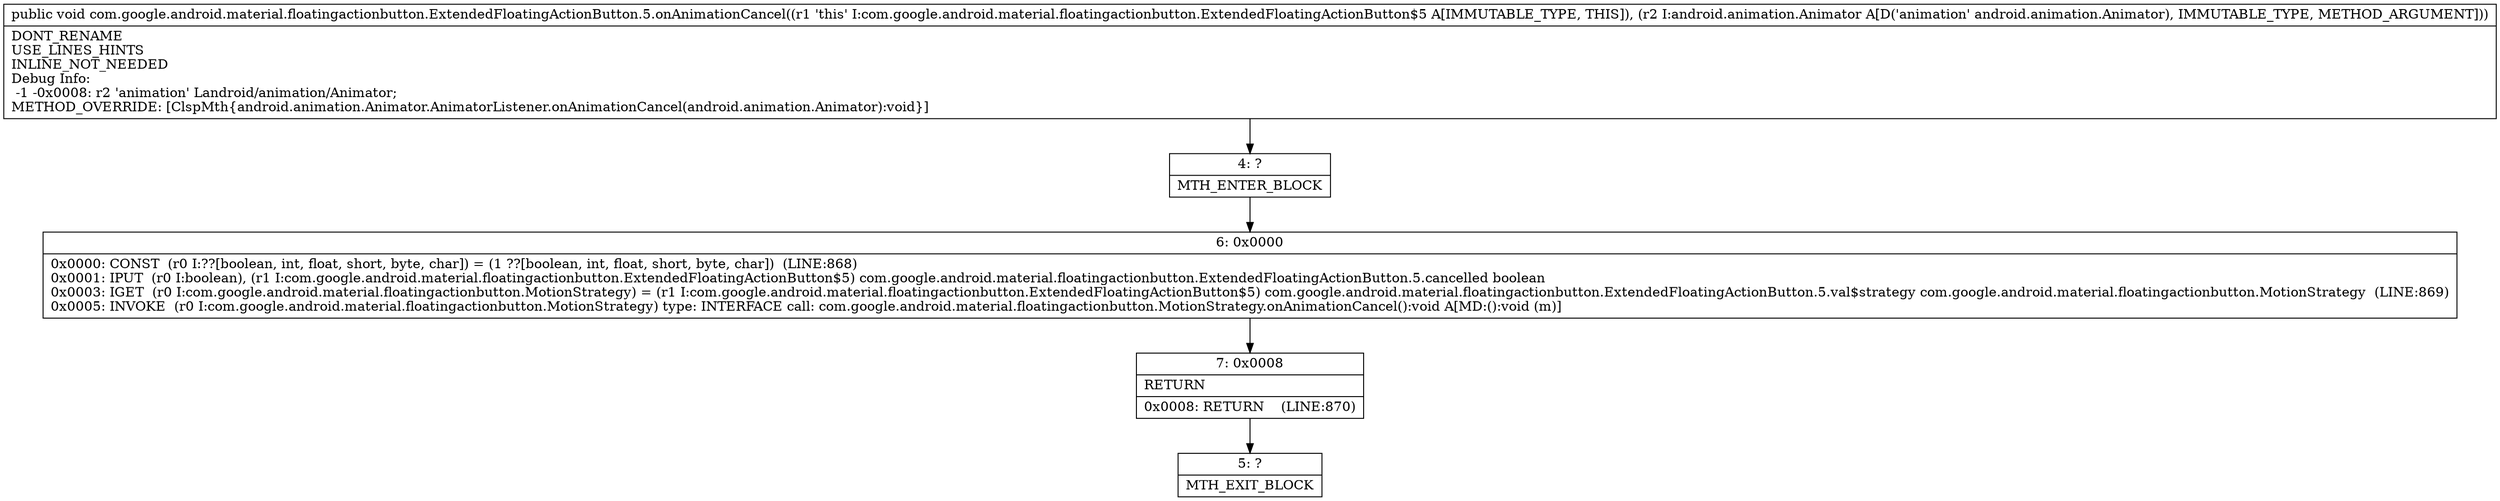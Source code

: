digraph "CFG forcom.google.android.material.floatingactionbutton.ExtendedFloatingActionButton.5.onAnimationCancel(Landroid\/animation\/Animator;)V" {
Node_4 [shape=record,label="{4\:\ ?|MTH_ENTER_BLOCK\l}"];
Node_6 [shape=record,label="{6\:\ 0x0000|0x0000: CONST  (r0 I:??[boolean, int, float, short, byte, char]) = (1 ??[boolean, int, float, short, byte, char])  (LINE:868)\l0x0001: IPUT  (r0 I:boolean), (r1 I:com.google.android.material.floatingactionbutton.ExtendedFloatingActionButton$5) com.google.android.material.floatingactionbutton.ExtendedFloatingActionButton.5.cancelled boolean \l0x0003: IGET  (r0 I:com.google.android.material.floatingactionbutton.MotionStrategy) = (r1 I:com.google.android.material.floatingactionbutton.ExtendedFloatingActionButton$5) com.google.android.material.floatingactionbutton.ExtendedFloatingActionButton.5.val$strategy com.google.android.material.floatingactionbutton.MotionStrategy  (LINE:869)\l0x0005: INVOKE  (r0 I:com.google.android.material.floatingactionbutton.MotionStrategy) type: INTERFACE call: com.google.android.material.floatingactionbutton.MotionStrategy.onAnimationCancel():void A[MD:():void (m)]\l}"];
Node_7 [shape=record,label="{7\:\ 0x0008|RETURN\l|0x0008: RETURN    (LINE:870)\l}"];
Node_5 [shape=record,label="{5\:\ ?|MTH_EXIT_BLOCK\l}"];
MethodNode[shape=record,label="{public void com.google.android.material.floatingactionbutton.ExtendedFloatingActionButton.5.onAnimationCancel((r1 'this' I:com.google.android.material.floatingactionbutton.ExtendedFloatingActionButton$5 A[IMMUTABLE_TYPE, THIS]), (r2 I:android.animation.Animator A[D('animation' android.animation.Animator), IMMUTABLE_TYPE, METHOD_ARGUMENT]))  | DONT_RENAME\lUSE_LINES_HINTS\lINLINE_NOT_NEEDED\lDebug Info:\l  \-1 \-0x0008: r2 'animation' Landroid\/animation\/Animator;\lMETHOD_OVERRIDE: [ClspMth\{android.animation.Animator.AnimatorListener.onAnimationCancel(android.animation.Animator):void\}]\l}"];
MethodNode -> Node_4;Node_4 -> Node_6;
Node_6 -> Node_7;
Node_7 -> Node_5;
}

